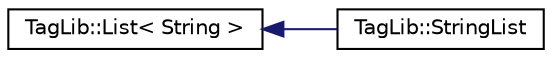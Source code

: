 digraph "Graphical Class Hierarchy"
{
  edge [fontname="Helvetica",fontsize="10",labelfontname="Helvetica",labelfontsize="10"];
  node [fontname="Helvetica",fontsize="10",shape=record];
  rankdir="LR";
  Node1 [label="TagLib::List\< String \>",height=0.2,width=0.4,color="black", fillcolor="white", style="filled",URL="$class_tag_lib_1_1_list.html"];
  Node1 -> Node2 [dir="back",color="midnightblue",fontsize="10",style="solid",fontname="Helvetica"];
  Node2 [label="TagLib::StringList",height=0.2,width=0.4,color="black", fillcolor="white", style="filled",URL="$class_tag_lib_1_1_string_list.html",tooltip="A list of strings. "];
}
